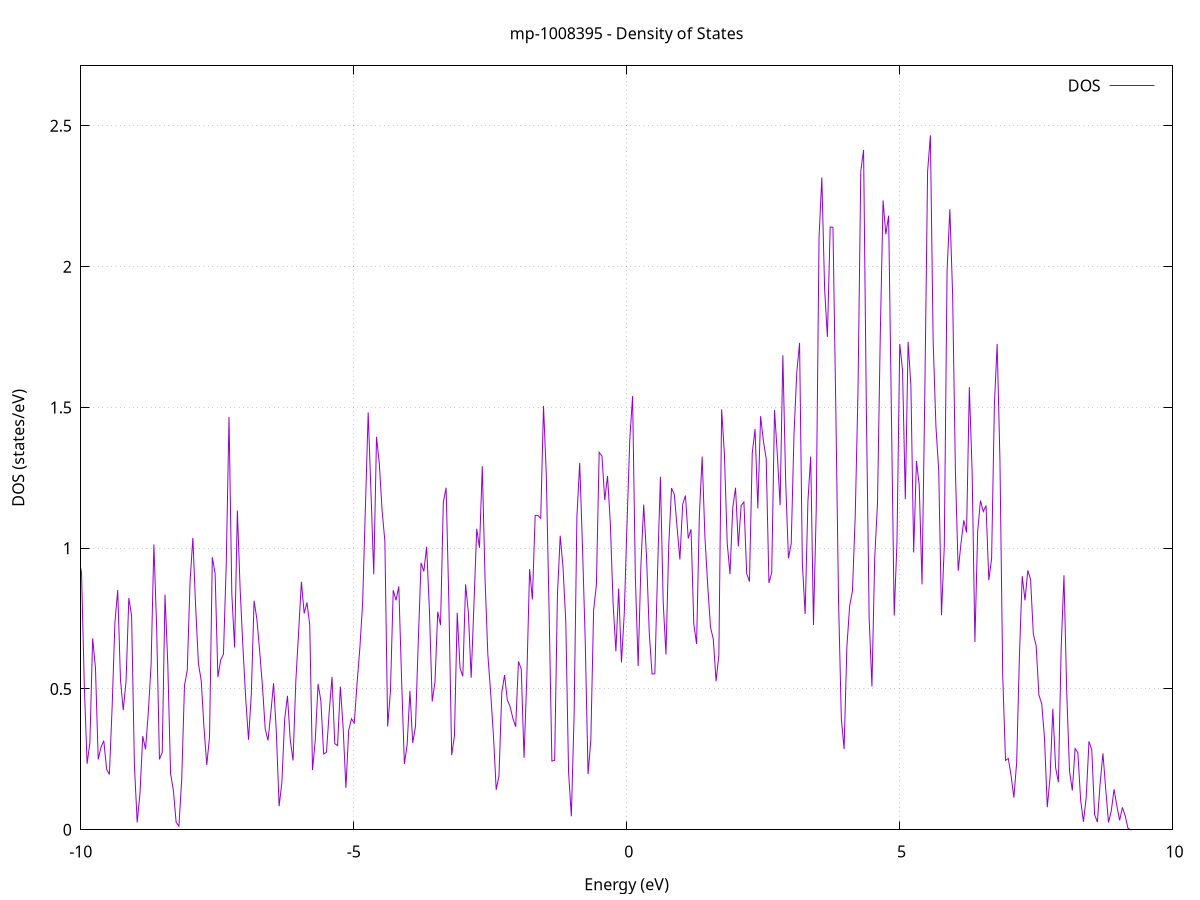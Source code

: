set title 'mp-1008395 - Density of States'
set xlabel 'Energy (eV)'
set ylabel 'DOS (states/eV)'
set grid
set xrange [-10:10]
set yrange [0:2.713]
set xzeroaxis lt -1
set terminal png size 800,600
set output 'mp-1008395_dos_gnuplot.png'
plot '-' using 1:2 with lines title 'DOS'
-16.716900 0.000000
-16.665900 0.000000
-16.614900 0.000000
-16.563900 0.000000
-16.512900 0.000000
-16.462000 0.000000
-16.411000 0.000000
-16.360000 0.000000
-16.309000 0.000000
-16.258000 0.000000
-16.207000 0.000000
-16.156000 0.000000
-16.105000 0.000000
-16.054100 0.000000
-16.003100 0.000000
-15.952100 0.000000
-15.901100 0.000000
-15.850100 0.000000
-15.799100 0.000000
-15.748100 0.000000
-15.697200 0.000000
-15.646200 0.000000
-15.595200 0.000000
-15.544200 0.000000
-15.493200 0.000000
-15.442200 0.000000
-15.391200 0.000000
-15.340200 0.000000
-15.289300 0.000000
-15.238300 0.000000
-15.187300 0.000000
-15.136300 0.000000
-15.085300 0.000000
-15.034300 0.000000
-14.983300 0.000000
-14.932400 0.000000
-14.881400 0.000000
-14.830400 0.000000
-14.779400 0.000000
-14.728400 0.000000
-14.677400 0.000000
-14.626400 0.000000
-14.575500 0.000000
-14.524500 0.000000
-14.473500 0.000000
-14.422500 0.000000
-14.371500 0.000000
-14.320500 0.000000
-14.269500 0.000000
-14.218500 0.000000
-14.167600 0.000000
-14.116600 0.000000
-14.065600 0.000000
-14.014600 0.000000
-13.963600 0.000000
-13.912600 0.000000
-13.861600 0.000000
-13.810700 0.000000
-13.759700 0.000000
-13.708700 0.000000
-13.657700 0.000000
-13.606700 0.000000
-13.555700 0.000000
-13.504700 0.000000
-13.453700 0.000000
-13.402800 0.000000
-13.351800 0.000000
-13.300800 0.000000
-13.249800 0.000000
-13.198800 0.000000
-13.147800 0.000000
-13.096800 0.000000
-13.045900 0.000000
-12.994900 0.000000
-12.943900 0.000000
-12.892900 0.000000
-12.841900 0.000000
-12.790900 0.000000
-12.739900 0.000000
-12.688900 0.000000
-12.638000 0.000000
-12.587000 0.000000
-12.536000 0.000000
-12.485000 0.000000
-12.434000 0.000000
-12.383000 0.000000
-12.332000 0.000000
-12.281100 0.000000
-12.230100 0.000000
-12.179100 0.000500
-12.128100 0.014400
-12.077100 0.071800
-12.026100 0.063500
-11.975100 0.032600
-11.924100 0.049300
-11.873200 0.145500
-11.822200 0.332700
-11.771200 0.176300
-11.720200 0.159400
-11.669200 0.126800
-11.618200 0.081800
-11.567200 0.075500
-11.516300 0.101000
-11.465300 0.176300
-11.414300 0.268400
-11.363300 0.632300
-11.312300 0.355100
-11.261300 0.039600
-11.210300 0.038300
-11.159300 0.288000
-11.108400 0.465900
-11.057400 0.236400
-11.006400 0.182100
-10.955400 0.175300
-10.904400 0.310600
-10.853400 0.297600
-10.802400 0.366300
-10.751500 0.296700
-10.700500 0.437500
-10.649500 0.413100
-10.598500 0.102900
-10.547500 0.100900
-10.496500 0.486800
-10.445500 0.833900
-10.394500 0.464000
-10.343600 0.140800
-10.292600 0.179100
-10.241600 0.171500
-10.190600 0.173200
-10.139600 0.211400
-10.088600 0.631200
-10.037600 0.966900
-9.986700 0.914700
-9.935700 0.513600
-9.884700 0.234500
-9.833700 0.308500
-9.782700 0.679500
-9.731700 0.577100
-9.680700 0.250000
-9.629700 0.293000
-9.578800 0.316400
-9.527800 0.216000
-9.476800 0.196500
-9.425800 0.436400
-9.374800 0.735700
-9.323800 0.851200
-9.272800 0.531500
-9.221900 0.425100
-9.170900 0.527400
-9.119900 0.823100
-9.068900 0.760300
-9.017900 0.230100
-8.966900 0.026200
-8.915900 0.128000
-8.864900 0.332600
-8.814000 0.286000
-8.763000 0.417500
-8.712000 0.586900
-8.661000 1.013200
-8.610000 0.717200
-8.559000 0.250000
-8.508000 0.274800
-8.457100 0.835500
-8.406100 0.587900
-8.355100 0.199800
-8.304100 0.140500
-8.253100 0.026100
-8.202100 0.013000
-8.151100 0.179200
-8.100100 0.513200
-8.049200 0.567000
-7.998200 0.880900
-7.947200 1.036600
-7.896200 0.793400
-7.845200 0.590400
-7.794200 0.530300
-7.743200 0.363100
-7.692300 0.230400
-7.641300 0.330200
-7.590300 0.968000
-7.539300 0.910700
-7.488300 0.542100
-7.437300 0.603200
-7.386300 0.623900
-7.335300 0.944900
-7.284400 1.465900
-7.233400 0.839000
-7.182400 0.647200
-7.131400 1.133700
-7.080400 0.852700
-7.029400 0.646900
-6.978400 0.465600
-6.927500 0.319800
-6.876500 0.479800
-6.825500 0.813500
-6.774500 0.748700
-6.723500 0.635900
-6.672500 0.511700
-6.621500 0.358300
-6.570500 0.317400
-6.519600 0.413100
-6.468600 0.520400
-6.417600 0.346200
-6.366600 0.083700
-6.315600 0.169700
-6.264600 0.394100
-6.213600 0.476000
-6.162700 0.318700
-6.111700 0.246100
-6.060700 0.528400
-6.009700 0.701300
-5.958700 0.880900
-5.907700 0.768600
-5.856700 0.807200
-5.805700 0.727900
-5.754800 0.212100
-5.703800 0.320300
-5.652800 0.518100
-5.601800 0.457400
-5.550800 0.269100
-5.499800 0.275200
-5.448800 0.417900
-5.397900 0.543000
-5.346900 0.305700
-5.295900 0.299000
-5.244900 0.508700
-5.193900 0.362700
-5.142900 0.148800
-5.091900 0.353500
-5.040900 0.394300
-4.990000 0.379300
-4.939000 0.519500
-4.888000 0.644400
-4.837000 0.803100
-4.786000 1.143900
-4.735000 1.482300
-4.684000 1.199600
-4.633100 0.907300
-4.582100 1.395300
-4.531100 1.301100
-4.480100 1.133300
-4.429100 1.024900
-4.378100 0.366800
-4.327100 0.492800
-4.276100 0.851000
-4.225200 0.815100
-4.174200 0.864300
-4.123200 0.536700
-4.072200 0.233900
-4.021200 0.302000
-3.970200 0.493500
-3.919200 0.308400
-3.868300 0.366900
-3.817300 0.668700
-3.766300 0.947900
-3.715300 0.917700
-3.664300 1.005200
-3.613300 0.779900
-3.562300 0.455600
-3.511300 0.524700
-3.460400 0.774500
-3.409400 0.726600
-3.358400 1.163500
-3.307400 1.214600
-3.256400 0.802600
-3.205400 0.265200
-3.154400 0.334000
-3.103500 0.770700
-3.052500 0.574000
-3.001500 0.544900
-2.950500 0.871500
-2.899500 0.770800
-2.848500 0.540100
-2.797500 0.800200
-2.746500 1.069000
-2.695600 1.001900
-2.644600 1.291200
-2.593600 0.887600
-2.542600 0.620700
-2.491600 0.488000
-2.440600 0.336900
-2.389600 0.142200
-2.338700 0.191300
-2.287700 0.487000
-2.236700 0.549400
-2.185700 0.460800
-2.134700 0.437700
-2.083700 0.395100
-2.032700 0.365800
-1.981800 0.597800
-1.930800 0.571000
-1.879800 0.255700
-1.828800 0.540700
-1.777800 0.925700
-1.726800 0.818100
-1.675800 1.116700
-1.624800 1.116400
-1.573900 1.106000
-1.522900 1.505200
-1.471900 1.260300
-1.420900 0.782000
-1.369900 0.244100
-1.318900 0.246600
-1.267900 0.834100
-1.217000 1.044100
-1.166000 0.933200
-1.115000 0.739000
-1.064000 0.204900
-1.013000 0.048100
-0.962000 0.413100
-0.911000 1.113300
-0.860000 1.303000
-0.809100 1.006100
-0.758100 0.666200
-0.707100 0.197800
-0.656100 0.319300
-0.605100 0.780200
-0.554100 0.869000
-0.503100 1.340400
-0.452200 1.327300
-0.401200 1.171200
-0.350200 1.256600
-0.299200 1.090200
-0.248200 0.803800
-0.197200 0.633300
-0.146200 0.856800
-0.095200 0.594200
-0.044300 0.765400
0.006700 1.086500
0.057700 1.387100
0.108700 1.540100
0.159700 0.897900
0.210700 0.581600
0.261700 0.940700
0.312600 1.155000
0.363600 0.974500
0.414600 0.697800
0.465600 0.553100
0.516600 0.554100
0.567600 0.927700
0.618600 1.253500
0.669600 0.807000
0.720500 0.622400
0.771500 1.011700
0.822500 1.213400
0.873500 1.190600
0.924500 1.072900
0.975500 0.959600
1.026500 1.156200
1.077400 1.186900
1.128400 1.034600
1.179400 1.067200
1.230400 0.730000
1.281400 0.660200
1.332400 1.117900
1.383400 1.325300
1.434400 1.038400
1.485300 0.867400
1.536300 0.719000
1.587300 0.677200
1.638300 0.527800
1.689300 0.620600
1.740300 1.493200
1.791300 1.333300
1.842200 1.019300
1.893200 0.907800
1.944200 1.144400
1.995200 1.214600
2.046200 1.006500
2.097200 1.151200
2.148200 1.163900
2.199200 0.910100
2.250100 0.881600
2.301100 1.337700
2.352100 1.423000
2.403100 1.141200
2.454100 1.469000
2.505100 1.380600
2.556100 1.318500
2.607000 0.876400
2.658000 0.913500
2.709000 1.490500
2.760000 1.335100
2.811000 1.152700
2.862000 1.685300
2.913000 1.239200
2.964000 0.964500
3.014900 1.015700
3.065900 1.403600
3.116900 1.624800
3.167900 1.729200
3.218900 0.946300
3.269900 0.766300
3.320900 1.166700
3.371800 1.325200
3.422800 0.727100
3.473800 1.141200
3.524800 2.104400
3.575800 2.316700
3.626800 1.920600
3.677800 1.750600
3.728800 2.140800
3.779700 2.139600
3.830700 1.514200
3.881700 0.817000
3.932700 0.396600
3.983700 0.286500
4.034700 0.649900
4.085700 0.795300
4.136600 0.848300
4.187600 1.115000
4.238600 1.560500
4.289600 2.338400
4.340600 2.414600
4.391600 1.495500
4.442600 0.751900
4.493600 0.508900
4.544500 0.965300
4.595500 1.159800
4.646500 1.755400
4.697500 2.235100
4.748500 2.115200
4.799500 2.180800
4.850500 1.478500
4.901400 0.760600
4.952400 1.021500
5.003400 1.725500
5.054400 1.631500
5.105400 1.174000
5.156400 1.732700
5.207400 1.577100
5.258400 0.985100
5.309300 1.309900
5.360300 1.223900
5.411300 0.871700
5.462300 1.548000
5.513300 2.337300
5.564300 2.466200
5.615300 1.734100
5.666200 1.431900
5.717200 1.276300
5.768200 0.762100
5.819200 1.007300
5.870200 1.985900
5.921200 2.204000
5.972200 1.899000
6.023200 1.270900
6.074100 0.919800
6.125100 1.017200
6.176100 1.098900
6.227100 1.055600
6.278100 1.572000
6.329100 1.274700
6.380100 0.667000
6.431000 1.060800
6.482000 1.169300
6.533000 1.130200
6.584000 1.151400
6.635000 0.886500
6.686000 0.963300
6.737000 1.509700
6.788000 1.725300
6.838900 1.311600
6.889900 0.545000
6.940900 0.246300
6.991900 0.253200
7.042900 0.192400
7.093900 0.114200
7.144900 0.238700
7.195800 0.617500
7.246800 0.900700
7.297800 0.815000
7.348800 0.921200
7.399800 0.889400
7.450800 0.694200
7.501800 0.654100
7.552800 0.478300
7.603700 0.448100
7.654700 0.327200
7.705700 0.080100
7.756700 0.185300
7.807700 0.429600
7.858700 0.220500
7.909700 0.168900
7.960600 0.646500
8.011600 0.903800
8.062600 0.486400
8.113600 0.208500
8.164600 0.139500
8.215600 0.288400
8.266600 0.274000
8.317600 0.104200
8.368500 0.028400
8.419500 0.115600
8.470500 0.314200
8.521500 0.282700
8.572500 0.054300
8.623500 0.027500
8.674500 0.164900
8.725400 0.271400
8.776400 0.145500
8.827400 0.026000
8.878400 0.066900
8.929400 0.143900
8.980400 0.085300
9.031400 0.033600
9.082400 0.079500
9.133300 0.049600
9.184300 0.005200
9.235300 0.000100
9.286300 0.000000
9.337300 0.000000
9.388300 0.000000
9.439300 0.000000
9.490200 0.000000
9.541200 0.000000
9.592200 0.000000
9.643200 0.000000
9.694200 0.000000
9.745200 0.000000
9.796200 0.000000
9.847200 0.000000
9.898100 0.000000
9.949100 0.000000
10.000100 0.000000
10.051100 0.000000
10.102100 0.000000
10.153100 0.000000
10.204100 0.000000
10.255000 0.000000
10.306000 0.000000
10.357000 0.000000
10.408000 0.000000
10.459000 0.000000
10.510000 0.000000
10.561000 0.000000
10.612000 0.000000
10.662900 0.000000
10.713900 0.000000
10.764900 0.000000
10.815900 0.000000
10.866900 0.000000
10.917900 0.000000
10.968900 0.000000
11.019800 0.000000
11.070800 0.000000
11.121800 0.000000
11.172800 0.000000
11.223800 0.000000
11.274800 0.000000
11.325800 0.000000
11.376700 0.000000
11.427700 0.000000
11.478700 0.000000
11.529700 0.000000
11.580700 0.000300
11.631700 0.007900
11.682700 0.036700
11.733700 0.029500
11.784600 0.004000
11.835600 0.000100
11.886600 0.000000
11.937600 0.000000
11.988600 0.000300
12.039600 0.016000
12.090600 0.123200
12.141500 0.221800
12.192500 0.197400
12.243500 0.064900
12.294500 0.004000
12.345500 0.000000
12.396500 0.001900
12.447500 0.057100
12.498500 0.283700
12.549400 0.246800
12.600400 0.037300
12.651400 0.000900
12.702400 0.000000
12.753400 0.000000
12.804400 0.000100
12.855400 0.007400
12.906300 0.119700
12.957300 0.359400
13.008300 0.200000
13.059300 0.025000
13.110300 0.076900
13.161300 0.213600
13.212300 0.343900
13.263300 0.363700
13.314200 0.205600
13.365200 0.096300
13.416200 0.175300
13.467200 0.292300
13.518200 0.645400
13.569200 0.551000
13.620200 0.638200
13.671100 0.825100
13.722100 0.747100
13.773100 0.983400
13.824100 1.145100
13.875100 0.566300
13.926100 1.053300
13.977100 1.759300
14.028100 1.899800
14.079000 1.695900
14.130000 1.356600
14.181000 1.118200
14.232000 0.872200
14.283000 1.191100
14.334000 1.470700
14.385000 1.324600
14.435900 1.294100
14.486900 0.734900
14.537900 1.304400
14.588900 1.806300
14.639900 1.475800
14.690900 1.023400
14.741900 1.111700
14.792900 1.592300
14.843800 1.544200
14.894800 1.365700
14.945800 1.833000
14.996800 1.905100
15.047800 1.276800
15.098800 1.307200
15.149800 1.672600
15.200700 2.100600
15.251700 1.120500
15.302700 0.611100
15.353700 1.209600
15.404700 1.637900
15.455700 1.492500
15.506700 1.404800
15.557700 1.668900
15.608600 1.975700
15.659600 1.823000
15.710600 2.437700
15.761600 3.217200
15.812600 2.250700
15.863600 1.506900
15.914600 1.348600
15.965500 1.174800
16.016500 1.629300
16.067500 2.118200
16.118500 1.837400
16.169500 1.502900
16.220500 0.879100
16.271500 1.046600
16.322500 1.833100
16.373400 1.733100
16.424400 1.502800
16.475400 1.535300
16.526400 0.861700
16.577400 0.399700
16.628400 0.923100
16.679400 1.583900
16.730300 1.227400
16.781300 0.843300
16.832300 0.951800
16.883300 1.152800
16.934300 1.268500
16.985300 0.755600
17.036300 0.751100
17.087300 1.091500
17.138200 1.220400
17.189200 0.984600
17.240200 0.751800
17.291200 0.995100
17.342200 1.785300
17.393200 2.281300
17.444200 1.948100
17.495100 1.403300
17.546100 1.263400
17.597100 1.073600
17.648100 1.294300
17.699100 1.813800
17.750100 1.735200
17.801100 0.871600
17.852100 0.863700
17.903000 0.917200
17.954000 0.552300
18.005000 0.712400
18.056000 0.722600
18.107000 0.514200
18.158000 0.494800
18.209000 0.879100
18.259900 1.238300
18.310900 0.979200
18.361900 1.290200
18.412900 1.007800
18.463900 0.563800
18.514900 0.672400
18.565900 0.928600
18.616900 1.155300
18.667800 0.859100
18.718800 1.022000
18.769800 1.441200
18.820800 1.283500
18.871800 1.659200
18.922800 1.745600
18.973800 1.190200
19.024700 1.701600
19.075700 2.618700
19.126700 2.093800
19.177700 1.162000
19.228700 0.573100
19.279700 0.768800
19.330700 0.742600
19.381700 1.120900
19.432600 1.520900
19.483600 2.044100
19.534600 1.630800
19.585600 1.215700
19.636600 1.316300
19.687600 1.026600
19.738600 0.792300
19.789500 1.170500
19.840500 1.129400
19.891500 1.291500
19.942500 1.271700
19.993500 1.705800
20.044500 2.550700
20.095500 2.147400
20.146500 1.696200
20.197400 2.148900
20.248400 2.083800
20.299400 1.928200
20.350400 1.332200
20.401400 0.437600
20.452400 0.639300
20.503400 0.991700
20.554300 0.890100
20.605300 1.092000
20.656300 1.239500
20.707300 1.427800
20.758300 1.322600
20.809300 0.744400
20.860300 0.552100
20.911300 1.295300
20.962200 1.923700
21.013200 1.944200
21.064200 1.791400
21.115200 1.983100
21.166200 1.821900
21.217200 1.090200
21.268200 1.096800
21.319100 0.678000
21.370100 0.837800
21.421100 0.726000
21.472100 0.534400
21.523100 1.007600
21.574100 0.870000
21.625100 0.652000
21.676100 1.339600
21.727000 1.596000
21.778000 1.036600
21.829000 0.953900
21.880000 1.298300
21.931000 1.513200
21.982000 1.246000
22.033000 0.921200
22.083900 0.818200
22.134900 0.903400
22.185900 1.087400
22.236900 0.899000
22.287900 0.797700
22.338900 0.865000
22.389900 0.766700
22.440900 0.749100
22.491800 1.097700
22.542800 1.053700
22.593800 0.706000
22.644800 0.868100
22.695800 0.905400
22.746800 0.891100
22.797800 1.083800
22.848700 0.934900
22.899700 0.728400
22.950700 0.750800
23.001700 0.857800
23.052700 1.363300
23.103700 1.459200
23.154700 1.351700
23.205700 1.777100
23.256600 2.133400
23.307600 1.534700
23.358600 1.505000
23.409600 2.337600
23.460600 2.471800
23.511600 2.024900
23.562600 1.114100
23.613500 0.792600
23.664500 1.318400
23.715500 1.401300
23.766500 1.033400
23.817500 1.241900
23.868500 1.716300
23.919500 2.093400
23.970400 2.223400
24.021400 2.117100
24.072400 2.550900
24.123400 3.450700
24.174400 2.719500
24.225400 1.010500
24.276400 0.735700
24.327400 0.942700
24.378300 1.205300
24.429300 1.622500
24.480300 1.704100
24.531300 1.384700
24.582300 1.211700
24.633300 1.205400
24.684300 1.409600
24.735200 1.691400
24.786200 1.539800
24.837200 1.451900
24.888200 1.642100
24.939200 1.905500
24.990200 1.470000
25.041200 1.401400
25.092200 1.513700
25.143100 1.136800
25.194100 1.432200
25.245100 1.775600
25.296100 1.168200
25.347100 0.619700
25.398100 0.692200
25.449100 0.860300
25.500000 1.159100
25.551000 1.838300
25.602000 2.576600
25.653000 2.400000
25.704000 1.635800
25.755000 0.766900
25.806000 1.003500
25.857000 1.258200
25.907900 1.139700
25.958900 1.557300
26.009900 1.938500
26.060900 2.824400
26.111900 2.344500
26.162900 0.934300
26.213900 0.543700
26.264800 1.034000
26.315800 1.079400
26.366800 0.855300
26.417800 1.552900
26.468800 2.316400
26.519800 1.975200
26.570800 1.139500
26.621800 1.188300
26.672700 1.541900
26.723700 1.090700
26.774700 1.084900
26.825700 1.405300
26.876700 1.586200
26.927700 1.480600
26.978700 1.291700
27.029600 0.906000
27.080600 0.655000
27.131600 1.162200
27.182600 1.341100
27.233600 0.999100
27.284600 1.281700
27.335600 1.876500
27.386600 2.458800
27.437500 1.766800
27.488500 1.327100
27.539500 1.122800
27.590500 1.000800
27.641500 0.853100
27.692500 1.197200
27.743500 1.395400
27.794400 1.532400
27.845400 0.969000
27.896400 0.915300
27.947400 0.718900
27.998400 0.917500
28.049400 2.033200
28.100400 1.517400
28.151400 0.631700
28.202300 1.079100
28.253300 1.469000
28.304300 1.052200
28.355300 1.207700
28.406300 1.575300
28.457300 1.379100
28.508300 1.090000
28.559200 1.208100
28.610200 0.881700
28.661200 0.782600
28.712200 0.878300
28.763200 0.452200
28.814200 0.196700
28.865200 0.322800
28.916200 0.685900
28.967100 1.188500
29.018100 1.332100
29.069100 1.017200
29.120100 0.675500
29.171100 0.800300
29.222100 1.125700
29.273100 0.815700
29.324000 1.116000
29.375000 2.024000
29.426000 1.861100
29.477000 1.191700
29.528000 0.660300
29.579000 0.530000
29.630000 1.185500
29.681000 0.992100
29.731900 0.888000
29.782900 0.888900
29.833900 0.336500
29.884900 0.174000
29.935900 0.570100
29.986900 0.856500
30.037900 0.708400
30.088800 0.902400
30.139800 0.980600
30.190800 0.783500
30.241800 0.838800
30.292800 0.779000
30.343800 0.533400
30.394800 0.889400
30.445800 1.523000
30.496700 0.953800
30.547700 0.225400
30.598700 0.075200
30.649700 0.345900
30.700700 1.058400
30.751700 0.906700
30.802700 0.407300
30.853600 0.280100
30.904600 0.509900
30.955600 0.991600
31.006600 1.150100
31.057600 0.488600
31.108600 0.168100
31.159600 0.469400
31.210600 0.539900
31.261500 0.755400
31.312500 0.798300
31.363500 0.567400
31.414500 0.619500
31.465500 1.008900
31.516500 1.405300
31.567500 1.725300
31.618400 1.617600
31.669400 1.568000
31.720400 1.480400
31.771400 1.298800
31.822400 1.212200
31.873400 1.568000
31.924400 1.375600
31.975400 0.903900
32.026300 0.913400
32.077300 1.119200
32.128300 1.132500
32.179300 0.938700
32.230300 1.632500
32.281300 2.398900
32.332300 1.662800
32.383200 1.225200
32.434200 1.343100
32.485200 1.467800
32.536200 1.362400
32.587200 1.487200
32.638200 1.102900
32.689200 0.715300
32.740200 0.885700
32.791100 0.792900
32.842100 0.732000
32.893100 1.174500
32.944100 1.154500
32.995100 1.152600
33.046100 1.305500
33.097100 1.059800
33.148000 0.594000
33.199000 0.694500
33.250000 0.966600
33.301000 0.799900
33.352000 0.461700
33.403000 0.408100
33.454000 0.510900
33.505000 0.642100
33.555900 0.953400
33.606900 1.263800
33.657900 1.451400
33.708900 1.507400
33.759900 0.900600
33.810900 0.784600
33.861900 0.987400
33.912800 1.518800
33.963800 2.421500
34.014800 1.960000
34.065800 1.578500
34.116800 1.027400
34.167800 1.430400
34.218800 1.498300
34.269800 0.938900
34.320700 0.611000
34.371700 0.943900
34.422700 1.460600
34.473700 1.108100
34.524700 0.890100
34.575700 0.883200
34.626700 1.012700
34.677600 1.107300
34.728600 0.765600
34.779600 1.193100
34.830600 1.560900
34.881600 0.948300
34.932600 0.979900
34.983600 1.088600
35.034600 1.020800
35.085500 0.687300
35.136500 1.022200
35.187500 0.736200
35.238500 0.621100
35.289500 0.718300
35.340500 0.615900
35.391500 0.560000
35.442400 0.935900
35.493400 1.348100
35.544400 1.257100
35.595400 0.715300
35.646400 0.774100
35.697400 1.479000
35.748400 1.431200
35.799400 1.344500
35.850300 1.049000
35.901300 0.549100
35.952300 0.970700
36.003300 1.536600
36.054300 1.434900
36.105300 0.737600
36.156300 0.442000
36.207200 0.400900
36.258200 0.449000
36.309200 0.325700
36.360200 0.237300
36.411200 0.367400
36.462200 0.332700
36.513200 0.138600
36.564100 0.016500
36.615100 0.004800
36.666100 0.094200
36.717100 0.347500
36.768100 0.408000
36.819100 0.362500
36.870100 0.122100
36.921100 0.131000
36.972000 0.427900
37.023000 0.475800
37.074000 0.257600
37.125000 0.127600
37.176000 0.261600
37.227000 0.790100
37.278000 1.156900
37.328900 0.922100
37.379900 0.768000
37.430900 1.136300
37.481900 0.961600
37.532900 0.381300
37.583900 0.845700
37.634900 0.923400
37.685900 0.766700
37.736800 0.918500
37.787800 0.517500
37.838800 0.802500
37.889800 1.728700
37.940800 2.447000
37.991800 1.555900
38.042800 0.761900
38.093700 0.582800
38.144700 0.679900
38.195700 0.714800
38.246700 0.368400
38.297700 0.241800
38.348700 0.289900
38.399700 0.438300
38.450700 0.242000
38.501600 0.348000
38.552600 0.769400
38.603600 1.281100
38.654600 1.352800
38.705600 1.165500
38.756600 0.944700
38.807600 0.783600
38.858500 0.444400
38.909500 0.699800
38.960500 1.165600
39.011500 1.408300
39.062500 1.241000
39.113500 0.602200
39.164500 0.329700
39.215500 0.932800
39.266400 1.237100
39.317400 0.682800
39.368400 0.375300
39.419400 0.426900
39.470400 0.753800
39.521400 0.500400
39.572400 0.409100
39.623300 0.945700
39.674300 1.527100
39.725300 1.202900
39.776300 0.610000
39.827300 0.467700
39.878300 0.694200
39.929300 0.823700
39.980300 1.300800
40.031200 0.878400
40.082200 0.431700
40.133200 0.634400
40.184200 0.723700
40.235200 0.328500
40.286200 0.233100
40.337200 0.723600
40.388100 0.727500
40.439100 0.551700
40.490100 0.323100
40.541100 0.431500
40.592100 0.618800
40.643100 0.360200
40.694100 0.239300
40.745100 0.700400
40.796000 1.213300
40.847000 1.121000
40.898000 0.806800
40.949000 0.880900
41.000000 0.869900
41.051000 1.089700
41.102000 0.960700
41.152900 0.559000
41.203900 0.874800
41.254900 1.396700
41.305900 2.386600
41.356900 1.754100
41.407900 0.752400
41.458900 0.424700
41.509900 0.492500
41.560800 0.471100
41.611800 0.625700
41.662800 1.035500
41.713800 1.051200
41.764800 0.898000
41.815800 1.138500
41.866800 1.358200
41.917700 0.976100
41.968700 0.800300
42.019700 0.961500
42.070700 1.362800
42.121700 1.593300
42.172700 2.715800
42.223700 2.790400
42.274700 2.056200
42.325600 1.742700
42.376600 1.328800
42.427600 0.954800
42.478600 0.514400
42.529600 0.759900
42.580600 1.225800
42.631600 1.303200
42.682500 0.951700
42.733500 1.012600
42.784500 1.129700
42.835500 1.891800
42.886500 2.080000
42.937500 1.425600
42.988500 0.880000
43.039500 1.552500
43.090400 1.552000
43.141400 1.137300
43.192400 1.391900
43.243400 2.234800
43.294400 2.223000
43.345400 1.835200
43.396400 0.776600
43.447300 0.189900
43.498300 0.643300
43.549300 1.202300
43.600300 1.421200
43.651300 1.217300
43.702300 0.924100
43.753300 1.345900
43.804300 1.053400
43.855200 0.802900
43.906200 1.154200
43.957200 1.507400
44.008200 1.731800
44.059200 1.572300
44.110200 1.577800
44.161200 1.592500
44.212100 1.673300
44.263100 1.433000
44.314100 1.077200
44.365100 0.547400
44.416100 0.410200
44.467100 0.352200
44.518100 0.493200
44.569100 1.054300
44.620000 1.809700
44.671000 1.798400
44.722000 1.508700
44.773000 1.521800
44.824000 1.090800
44.875000 0.781800
44.926000 0.830500
44.976900 1.327500
45.027900 2.145900
45.078900 1.841500
45.129900 1.065400
45.180900 1.016900
45.231900 1.388400
45.282900 1.543300
45.333900 0.899200
45.384800 1.044100
45.435800 1.616600
45.486800 1.396300
45.537800 1.558600
45.588800 1.813500
45.639800 1.721800
45.690800 2.067900
45.741700 1.129500
45.792700 0.504900
45.843700 0.622800
45.894700 0.841500
45.945700 1.209800
45.996700 1.488000
46.047700 1.440700
46.098700 1.444700
46.149600 0.923100
46.200600 1.208000
46.251600 1.452900
46.302600 1.368200
46.353600 1.162600
46.404600 1.148700
46.455600 1.630100
46.506500 1.753600
46.557500 0.906500
46.608500 1.162200
46.659500 2.032200
46.710500 1.692500
46.761500 0.967900
46.812500 0.677600
46.863500 0.751300
46.914400 0.948500
46.965400 1.344600
47.016400 0.969400
47.067400 0.768200
47.118400 0.719600
47.169400 0.922700
47.220400 0.964300
47.271300 1.348800
47.322300 1.646600
47.373300 1.617200
47.424300 1.792900
47.475300 1.362400
47.526300 1.080700
47.577300 1.348600
47.628300 1.361900
47.679200 0.857800
47.730200 0.578800
47.781200 0.694800
47.832200 0.913300
47.883200 1.136900
47.934200 0.891100
47.985200 0.228200
48.036100 0.391300
48.087100 0.462200
48.138100 0.377000
48.189100 0.906600
48.240100 1.101600
48.291100 1.235600
48.342100 0.869900
48.393100 0.655700
48.444000 0.716000
48.495000 0.398800
48.546000 0.639700
48.597000 0.932800
48.648000 1.109700
48.699000 0.916200
48.750000 1.040100
48.800900 1.017400
48.851900 0.953500
48.902900 1.358800
48.953900 1.091500
49.004900 0.883000
49.055900 1.319600
49.106900 2.105600
49.157900 2.010000
49.208800 0.876200
49.259800 0.716700
49.310800 1.343900
49.361800 1.436100
49.412800 1.067000
49.463800 0.872000
49.514800 0.918600
49.565700 1.339400
49.616700 1.777700
49.667700 1.714200
49.718700 1.415500
49.769700 1.646000
49.820700 1.861300
49.871700 1.906500
49.922600 1.716900
49.973600 1.523600
50.024600 1.547000
50.075600 1.154100
50.126600 1.421300
50.177600 1.614600
50.228600 1.789200
50.279600 1.506100
50.330500 0.772200
50.381500 0.934100
50.432500 1.563700
50.483500 1.141300
50.534500 0.652100
50.585500 1.182400
50.636500 1.548100
50.687400 1.047100
50.738400 1.051700
50.789400 1.243900
50.840400 0.978300
50.891400 1.030600
50.942400 1.444900
50.993400 1.225600
51.044400 0.697200
51.095300 1.338800
51.146300 2.446000
51.197300 2.346700
51.248300 1.365100
51.299300 0.896400
51.350300 1.646500
51.401300 2.297900
51.452200 1.458900
51.503200 0.974600
51.554200 0.646300
51.605200 0.767400
51.656200 1.772100
51.707200 2.374200
51.758200 1.608800
51.809200 1.050600
51.860100 1.251200
51.911100 1.640600
51.962100 1.833500
52.013100 1.960100
52.064100 1.840000
52.115100 1.485400
52.166100 1.480100
52.217000 1.059900
52.268000 0.878000
52.319000 2.287700
52.370000 2.663500
52.421000 1.715500
52.472000 1.348200
52.523000 1.460100
52.574000 1.898200
52.624900 2.164900
52.675900 1.445400
52.726900 1.426300
52.777900 1.788000
52.828900 1.842400
52.879900 1.775100
52.930900 1.508400
52.981800 1.821500
53.032800 2.026900
53.083800 1.155900
53.134800 1.107200
53.185800 1.197800
53.236800 1.023800
53.287800 1.353600
53.338800 1.491200
53.389700 1.580200
53.440700 1.498400
53.491700 1.054600
53.542700 1.322000
53.593700 2.165300
53.644700 2.002500
53.695700 0.929600
53.746600 0.747000
53.797600 0.851200
53.848600 1.049800
53.899600 1.813600
53.950600 1.621400
54.001600 1.081400
54.052600 0.625500
54.103600 0.459700
54.154500 0.540700
54.205500 0.955000
54.256500 1.441200
54.307500 1.433000
54.358500 1.401400
54.409500 1.633100
54.460500 1.645100
54.511400 1.127200
54.562400 1.116300
54.613400 1.327500
54.664400 1.780500
54.715400 2.167600
54.766400 2.720100
54.817400 2.225300
54.868400 1.973800
54.919300 1.803800
54.970300 1.532500
55.021300 1.081800
55.072300 1.364700
55.123300 1.722000
55.174300 1.471500
55.225300 1.359400
55.276200 0.953100
55.327200 0.774300
55.378200 1.174400
55.429200 0.987400
55.480200 0.704200
55.531200 1.528800
55.582200 3.032600
55.633200 2.529000
55.684100 2.303300
55.735100 2.263800
55.786100 1.507400
55.837100 1.156900
55.888100 1.264300
55.939100 1.336900
55.990100 0.638700
56.041000 0.652200
56.092000 0.912800
56.143000 0.650000
56.194000 0.478500
56.245000 0.920600
56.296000 0.970500
56.347000 0.827800
56.398000 1.170600
56.448900 1.426600
56.499900 0.887300
56.550900 0.814700
56.601900 1.397900
56.652900 1.858500
56.703900 2.097900
56.754900 2.068800
56.805800 1.512400
56.856800 1.240500
56.907800 1.323700
56.958800 1.211600
57.009800 1.118400
57.060800 1.670400
57.111800 1.743900
57.162800 1.155800
57.213700 0.657400
57.264700 0.537900
57.315700 1.120700
57.366700 1.795700
57.417700 1.943000
57.468700 2.251800
57.519700 2.381700
57.570600 1.655800
57.621600 1.016000
57.672600 1.721000
57.723600 1.967000
57.774600 1.007800
57.825600 0.569800
57.876600 0.592600
57.927600 0.534500
57.978500 1.069900
58.029500 1.575100
58.080500 1.634200
58.131500 1.971300
58.182500 1.683800
58.233500 1.439600
58.284500 2.158900
58.335400 1.790800
58.386400 1.586100
58.437400 1.950100
58.488400 1.468200
58.539400 1.414300
58.590400 2.355400
58.641400 1.973900
58.692400 1.189300
58.743300 0.545000
58.794300 0.641700
58.845300 0.982700
58.896300 1.563700
58.947300 1.770800
58.998300 1.254300
59.049300 1.360000
59.100200 1.628700
59.151200 2.169600
59.202200 1.652800
59.253200 1.301900
59.304200 1.571700
59.355200 0.876200
59.406200 0.711000
59.457200 1.021600
59.508100 0.814000
59.559100 1.226900
59.610100 1.419100
59.661100 1.400800
59.712100 1.531500
59.763100 1.380900
59.814100 0.964200
59.865000 0.901400
59.916000 1.291800
59.967000 1.601600
60.018000 1.375900
60.069000 1.015100
60.120000 0.587200
60.171000 0.509600
60.222000 0.709700
60.272900 1.066900
60.323900 0.968100
60.374900 0.919800
60.425900 1.304600
60.476900 1.314600
60.527900 1.440300
60.578900 1.622900
60.629800 1.255200
60.680800 1.145200
60.731800 1.627600
60.782800 1.262600
60.833800 0.886100
60.884800 0.996700
60.935800 1.613500
60.986800 1.776900
61.037700 1.493900
61.088700 1.219300
61.139700 1.339200
61.190700 1.230700
61.241700 1.015900
61.292700 1.486400
61.343700 2.031100
61.394600 1.872300
61.445600 1.501600
61.496600 1.264500
61.547600 0.775700
61.598600 0.718100
61.649600 1.121000
61.700600 1.011600
61.751600 1.161500
61.802500 1.305700
61.853500 1.124700
61.904500 1.275600
61.955500 1.208100
62.006500 1.177600
62.057500 1.924900
62.108500 2.339700
62.159400 1.650400
62.210400 1.714700
62.261400 1.315600
62.312400 0.999800
62.363400 0.632000
62.414400 0.746300
62.465400 1.106900
62.516300 1.743300
62.567300 1.724700
62.618300 1.537900
62.669300 1.927100
62.720300 2.276500
62.771300 2.000600
62.822300 1.214500
62.873300 1.483400
62.924200 1.980400
62.975200 1.495700
63.026200 1.026600
63.077200 1.517000
63.128200 1.548700
63.179200 0.909400
63.230200 0.605600
63.281100 1.023600
63.332100 2.232100
63.383100 2.496500
63.434100 1.851600
63.485100 1.812800
63.536100 2.097500
63.587100 1.763600
63.638100 1.937800
63.689000 1.594400
63.740000 1.247900
63.791000 1.180900
63.842000 0.990800
63.893000 1.377800
63.944000 1.630900
63.995000 0.977500
64.045900 0.731100
64.096900 1.169200
64.147900 1.255600
64.198900 1.060600
64.249900 0.835700
64.300900 0.792700
64.351900 0.852200
64.402900 1.187700
64.453800 1.410500
64.504800 1.588400
64.555800 1.794100
64.606800 1.288400
64.657800 1.119400
64.708800 0.814300
64.759800 0.920100
64.810700 1.277700
64.861700 1.490400
64.912700 1.363200
64.963700 1.455700
65.014700 1.595900
65.065700 1.535600
65.116700 2.066900
65.167700 2.152600
65.218600 1.816200
65.269600 1.346500
65.320600 1.604300
65.371600 2.955600
65.422600 3.738200
65.473600 2.574300
65.524600 2.074500
65.575500 2.312400
65.626500 1.638700
65.677500 1.046000
65.728500 0.841100
65.779500 0.763500
65.830500 1.164300
65.881500 1.481900
65.932500 1.878500
65.983400 1.537800
66.034400 1.686700
66.085400 1.578700
66.136400 1.382600
66.187400 1.895900
66.238400 2.048000
66.289400 1.918500
66.340300 1.341100
66.391300 1.556600
66.442300 2.047600
66.493300 1.274900
66.544300 1.787100
66.595300 2.297100
66.646300 1.501300
66.697300 1.521800
66.748200 2.045300
66.799200 1.703900
66.850200 1.583700
66.901200 1.710600
66.952200 1.902500
67.003200 1.352000
67.054200 0.868300
67.105100 0.727800
67.156100 0.908400
67.207100 1.351500
67.258100 1.391400
67.309100 1.717500
67.360100 1.466500
67.411100 1.480400
67.462100 1.388400
67.513000 1.078000
67.564000 1.154900
67.615000 1.467400
67.666000 2.105000
67.717000 1.945900
67.768000 1.376900
67.819000 1.231100
67.869900 0.666300
67.920900 0.329800
67.971900 0.586500
68.022900 1.167600
68.073900 1.780400
68.124900 1.360400
68.175900 0.807800
68.226900 1.498300
68.277800 2.167000
68.328800 2.213300
68.379800 3.153800
68.430800 3.060900
68.481800 2.159500
68.532800 2.300800
68.583800 1.926800
68.634700 1.228500
68.685700 1.631200
68.736700 1.682700
68.787700 1.242400
68.838700 1.242900
68.889700 1.824400
68.940700 1.823500
68.991700 1.292400
69.042600 1.486300
69.093600 1.542000
69.144600 1.875800
69.195600 1.507700
69.246600 1.586000
69.297600 1.772400
69.348600 1.034600
69.399500 0.442800
69.450500 0.415200
69.501500 0.661200
69.552500 1.210800
69.603500 1.551400
69.654500 1.892000
69.705500 2.394600
69.756500 1.628500
69.807400 1.533200
69.858400 2.630300
69.909400 2.836000
69.960400 2.454300
70.011400 1.561600
70.062400 1.519100
70.113400 1.894000
70.164300 1.653700
70.215300 0.896600
70.266300 0.628100
70.317300 0.514200
70.368300 1.567100
70.419300 2.366600
70.470300 1.889000
70.521300 1.736400
70.572200 1.504400
70.623200 1.106600
70.674200 1.534200
70.725200 1.387700
70.776200 0.995800
70.827200 1.196900
70.878200 1.880800
70.929100 1.692000
70.980100 1.172400
71.031100 1.891100
71.082100 2.679800
71.133100 2.183600
71.184100 1.240500
71.235100 1.622700
71.286100 1.740200
71.337000 1.283500
71.388000 0.978600
71.439000 1.353900
71.490000 1.681500
71.541000 1.589000
71.592000 1.559900
71.643000 1.926600
71.693900 2.534500
71.744900 1.789600
71.795900 1.169200
71.846900 0.970400
71.897900 0.765200
71.948900 1.064600
71.999900 1.433900
72.050900 2.121400
72.101800 2.359000
72.152800 1.919600
72.203800 1.887000
72.254800 1.661000
72.305800 1.516800
72.356800 1.954200
72.407800 1.626700
72.458700 1.283500
72.509700 0.898300
72.560700 0.841300
72.611700 1.718200
72.662700 2.537300
72.713700 1.737200
72.764700 1.276200
72.815700 1.701700
72.866600 2.168300
72.917600 2.346500
72.968600 2.209000
73.019600 2.471600
73.070600 2.480500
73.121600 1.757100
73.172600 2.064700
73.223500 2.298100
73.274500 1.945500
73.325500 1.761200
73.376500 1.266600
73.427500 1.183000
73.478500 1.555100
73.529500 1.613000
73.580500 0.886000
73.631400 0.490400
73.682400 0.955800
73.733400 1.090400
73.784400 1.133900
73.835400 1.686100
73.886400 1.876000
73.937400 1.925400
73.988300 2.324700
74.039300 1.393100
74.090300 1.225600
74.141300 1.306700
74.192300 0.872800
74.243300 0.952600
74.294300 1.268300
74.345300 1.071200
74.396200 1.134400
74.447200 1.346600
74.498200 0.943600
74.549200 0.626700
74.600200 0.593200
74.651200 1.037900
74.702200 1.187900
74.753100 1.000800
74.804100 1.359500
74.855100 1.973100
74.906100 1.876100
74.957100 1.493300
75.008100 1.633500
75.059100 1.357900
75.110000 0.808900
75.161000 0.560200
75.212000 0.303800
75.263000 0.350200
75.314000 0.747900
75.365000 1.448200
75.416000 1.740100
75.467000 1.012500
75.517900 0.956100
75.568900 1.388200
75.619900 1.686300
75.670900 1.608400
75.721900 0.834800
75.772900 0.228500
75.823900 0.362300
75.874800 0.710100
75.925800 0.748900
75.976800 0.669600
76.027800 0.638200
76.078800 0.289200
76.129800 0.335200
76.180800 0.271500
76.231800 0.364600
76.282700 0.608200
76.333700 0.968200
76.384700 0.778200
76.435700 0.254500
76.486700 0.272900
76.537700 0.365500
76.588700 0.233700
76.639600 0.440900
76.690600 0.783700
76.741600 0.685000
76.792600 0.636300
76.843600 0.336300
76.894600 0.189000
76.945600 0.201400
76.996600 0.479900
77.047500 0.379400
77.098500 0.200100
77.149500 0.063900
77.200500 0.021800
77.251500 0.131900
77.302500 0.239200
77.353500 0.188900
77.404400 0.047200
77.455400 0.003000
77.506400 0.027300
77.557400 0.141200
77.608400 0.125500
77.659400 0.040000
77.710400 0.199800
77.761400 0.321300
77.812300 0.157600
77.863300 0.196300
77.914300 0.285500
77.965300 0.309900
78.016300 0.074800
78.067300 0.008500
78.118300 0.033100
78.169200 0.033700
78.220200 0.005900
78.271200 0.000200
78.322200 0.000200
78.373200 0.008300
78.424200 0.080400
78.475200 0.192400
78.526200 0.165300
78.577100 0.150800
78.628100 0.153200
78.679100 0.081400
78.730100 0.302300
78.781100 0.440900
78.832100 0.272400
78.883100 0.205800
78.934000 0.125600
78.985000 0.017600
79.036000 0.012300
79.087000 0.097500
79.138000 0.166800
79.189000 0.110400
79.240000 0.064800
79.291000 0.018000
79.341900 0.001100
79.392900 0.000000
79.443900 0.000000
79.494900 0.000200
79.545900 0.006000
79.596900 0.034000
79.647900 0.032700
79.698800 0.005400
79.749800 0.000100
79.800800 0.000000
79.851800 0.000000
79.902800 0.000000
79.953800 0.000000
80.004800 0.002400
80.055800 0.024100
80.106700 0.039900
80.157700 0.011500
80.208700 0.000500
80.259700 0.000000
80.310700 0.000300
80.361700 0.008000
80.412700 0.041700
80.463600 0.061200
80.514600 0.038900
80.565600 0.011100
80.616600 0.030800
80.667600 0.035900
80.718600 0.007200
80.769600 0.000200
80.820600 0.000000
80.871500 0.000000
80.922500 0.000000
80.973500 0.000000
81.024500 0.000000
81.075500 0.000000
81.126500 0.000000
81.177500 0.000000
81.228400 0.000000
81.279400 0.000000
81.330400 0.000000
81.381400 0.000000
81.432400 0.000000
81.483400 0.000000
81.534400 0.000000
81.585400 0.000000
81.636300 0.000000
81.687300 0.000000
81.738300 0.000000
81.789300 0.000000
81.840300 0.000000
81.891300 0.000000
81.942300 0.000000
81.993200 0.000000
82.044200 0.000000
82.095200 0.000000
82.146200 0.000000
82.197200 0.000000
82.248200 0.000000
82.299200 0.000000
82.350200 0.000000
82.401100 0.000000
82.452100 0.000000
82.503100 0.000000
82.554100 0.000000
82.605100 0.000000
82.656100 0.000000
82.707100 0.000000
82.758000 0.000000
82.809000 0.000000
82.860000 0.000000
82.911000 0.000000
82.962000 0.000000
83.013000 0.000000
83.064000 0.000000
83.115000 0.000000
83.165900 0.000000
83.216900 0.000000
83.267900 0.000000
83.318900 0.000000
83.369900 0.000000
83.420900 0.000000
83.471900 0.000000
83.522800 0.000000
83.573800 0.000000
83.624800 0.000000
83.675800 0.000000
83.726800 0.000000
83.777800 0.000000
83.828800 0.000000
83.879800 0.000000
83.930700 0.000000
83.981700 0.000000
84.032700 0.000000
84.083700 0.000000
84.134700 0.000000
84.185700 0.000000
84.236700 0.000000
84.287600 0.000000
84.338600 0.000000
84.389600 0.000000
84.440600 0.000000
84.491600 0.000000
84.542600 0.000000
84.593600 0.000000
84.644600 0.000000
84.695500 0.000000
84.746500 0.000000
84.797500 0.000000
84.848500 0.000000
84.899500 0.000000
84.950500 0.000000
85.001500 0.000000
85.052400 0.000000
85.103400 0.000000
85.154400 0.000000
85.205400 0.000000
85.256400 0.000000
e
